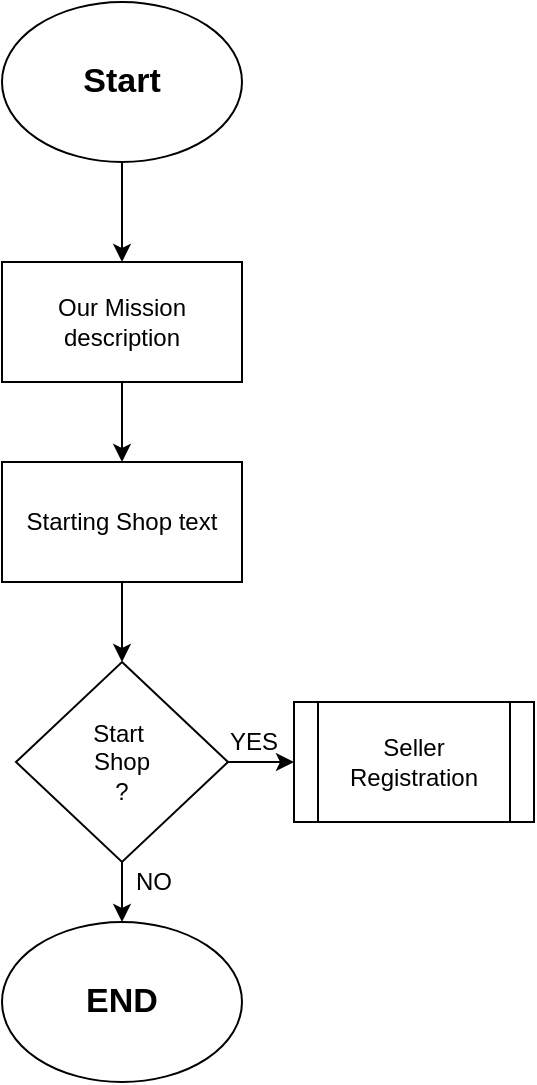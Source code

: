 <mxfile version="13.6.2" type="device"><diagram id="C5RBs43oDa-KdzZeNtuy" name="Page-1"><mxGraphModel dx="1024" dy="592" grid="1" gridSize="10" guides="1" tooltips="1" connect="1" arrows="1" fold="1" page="1" pageScale="1" pageWidth="827" pageHeight="1169" math="0" shadow="0"><root><mxCell id="WIyWlLk6GJQsqaUBKTNV-0"/><mxCell id="WIyWlLk6GJQsqaUBKTNV-1" parent="WIyWlLk6GJQsqaUBKTNV-0"/><mxCell id="z5YNbZD9SN6IWQnNGaqY-2" value="" style="edgeStyle=orthogonalEdgeStyle;rounded=0;orthogonalLoop=1;jettySize=auto;html=1;" edge="1" parent="WIyWlLk6GJQsqaUBKTNV-1" source="z5YNbZD9SN6IWQnNGaqY-0" target="z5YNbZD9SN6IWQnNGaqY-1"><mxGeometry relative="1" as="geometry"/></mxCell><mxCell id="z5YNbZD9SN6IWQnNGaqY-0" value="&lt;b&gt;&lt;font style=&quot;font-size: 17px&quot;&gt;Start&lt;/font&gt;&lt;/b&gt;" style="ellipse;whiteSpace=wrap;html=1;" vertex="1" parent="WIyWlLk6GJQsqaUBKTNV-1"><mxGeometry x="354" y="50" width="120" height="80" as="geometry"/></mxCell><mxCell id="z5YNbZD9SN6IWQnNGaqY-4" value="" style="edgeStyle=orthogonalEdgeStyle;rounded=0;orthogonalLoop=1;jettySize=auto;html=1;" edge="1" parent="WIyWlLk6GJQsqaUBKTNV-1" source="z5YNbZD9SN6IWQnNGaqY-1" target="z5YNbZD9SN6IWQnNGaqY-3"><mxGeometry relative="1" as="geometry"/></mxCell><mxCell id="z5YNbZD9SN6IWQnNGaqY-1" value="Our Mission description" style="rounded=0;whiteSpace=wrap;html=1;" vertex="1" parent="WIyWlLk6GJQsqaUBKTNV-1"><mxGeometry x="354" y="180" width="120" height="60" as="geometry"/></mxCell><mxCell id="z5YNbZD9SN6IWQnNGaqY-6" value="" style="edgeStyle=orthogonalEdgeStyle;rounded=0;orthogonalLoop=1;jettySize=auto;html=1;" edge="1" parent="WIyWlLk6GJQsqaUBKTNV-1" source="z5YNbZD9SN6IWQnNGaqY-3" target="z5YNbZD9SN6IWQnNGaqY-5"><mxGeometry relative="1" as="geometry"/></mxCell><mxCell id="z5YNbZD9SN6IWQnNGaqY-3" value="Starting Shop text" style="rounded=0;whiteSpace=wrap;html=1;" vertex="1" parent="WIyWlLk6GJQsqaUBKTNV-1"><mxGeometry x="354" y="280" width="120" height="60" as="geometry"/></mxCell><mxCell id="z5YNbZD9SN6IWQnNGaqY-8" value="" style="edgeStyle=orthogonalEdgeStyle;rounded=0;orthogonalLoop=1;jettySize=auto;html=1;" edge="1" parent="WIyWlLk6GJQsqaUBKTNV-1" source="z5YNbZD9SN6IWQnNGaqY-5" target="z5YNbZD9SN6IWQnNGaqY-7"><mxGeometry relative="1" as="geometry"/></mxCell><mxCell id="z5YNbZD9SN6IWQnNGaqY-10" value="" style="edgeStyle=orthogonalEdgeStyle;rounded=0;orthogonalLoop=1;jettySize=auto;html=1;" edge="1" parent="WIyWlLk6GJQsqaUBKTNV-1" source="z5YNbZD9SN6IWQnNGaqY-5" target="z5YNbZD9SN6IWQnNGaqY-9"><mxGeometry relative="1" as="geometry"/></mxCell><mxCell id="z5YNbZD9SN6IWQnNGaqY-5" value="Start&amp;nbsp;&lt;br&gt;Shop&lt;br&gt;?" style="rhombus;whiteSpace=wrap;html=1;" vertex="1" parent="WIyWlLk6GJQsqaUBKTNV-1"><mxGeometry x="361" y="380" width="106" height="100" as="geometry"/></mxCell><mxCell id="z5YNbZD9SN6IWQnNGaqY-7" value="Seller Registration" style="shape=process;whiteSpace=wrap;html=1;backgroundOutline=1;" vertex="1" parent="WIyWlLk6GJQsqaUBKTNV-1"><mxGeometry x="500" y="400" width="120" height="60" as="geometry"/></mxCell><mxCell id="z5YNbZD9SN6IWQnNGaqY-9" value="&lt;b&gt;&lt;font style=&quot;font-size: 17px&quot;&gt;END&lt;/font&gt;&lt;/b&gt;" style="ellipse;whiteSpace=wrap;html=1;" vertex="1" parent="WIyWlLk6GJQsqaUBKTNV-1"><mxGeometry x="354" y="510" width="120" height="80" as="geometry"/></mxCell><mxCell id="z5YNbZD9SN6IWQnNGaqY-11" value="YES" style="text;html=1;strokeColor=none;fillColor=none;align=center;verticalAlign=middle;whiteSpace=wrap;rounded=0;" vertex="1" parent="WIyWlLk6GJQsqaUBKTNV-1"><mxGeometry x="460" y="410" width="40" height="20" as="geometry"/></mxCell><mxCell id="z5YNbZD9SN6IWQnNGaqY-12" value="NO" style="text;html=1;strokeColor=none;fillColor=none;align=center;verticalAlign=middle;whiteSpace=wrap;rounded=0;" vertex="1" parent="WIyWlLk6GJQsqaUBKTNV-1"><mxGeometry x="410" y="480" width="40" height="20" as="geometry"/></mxCell></root></mxGraphModel></diagram></mxfile>